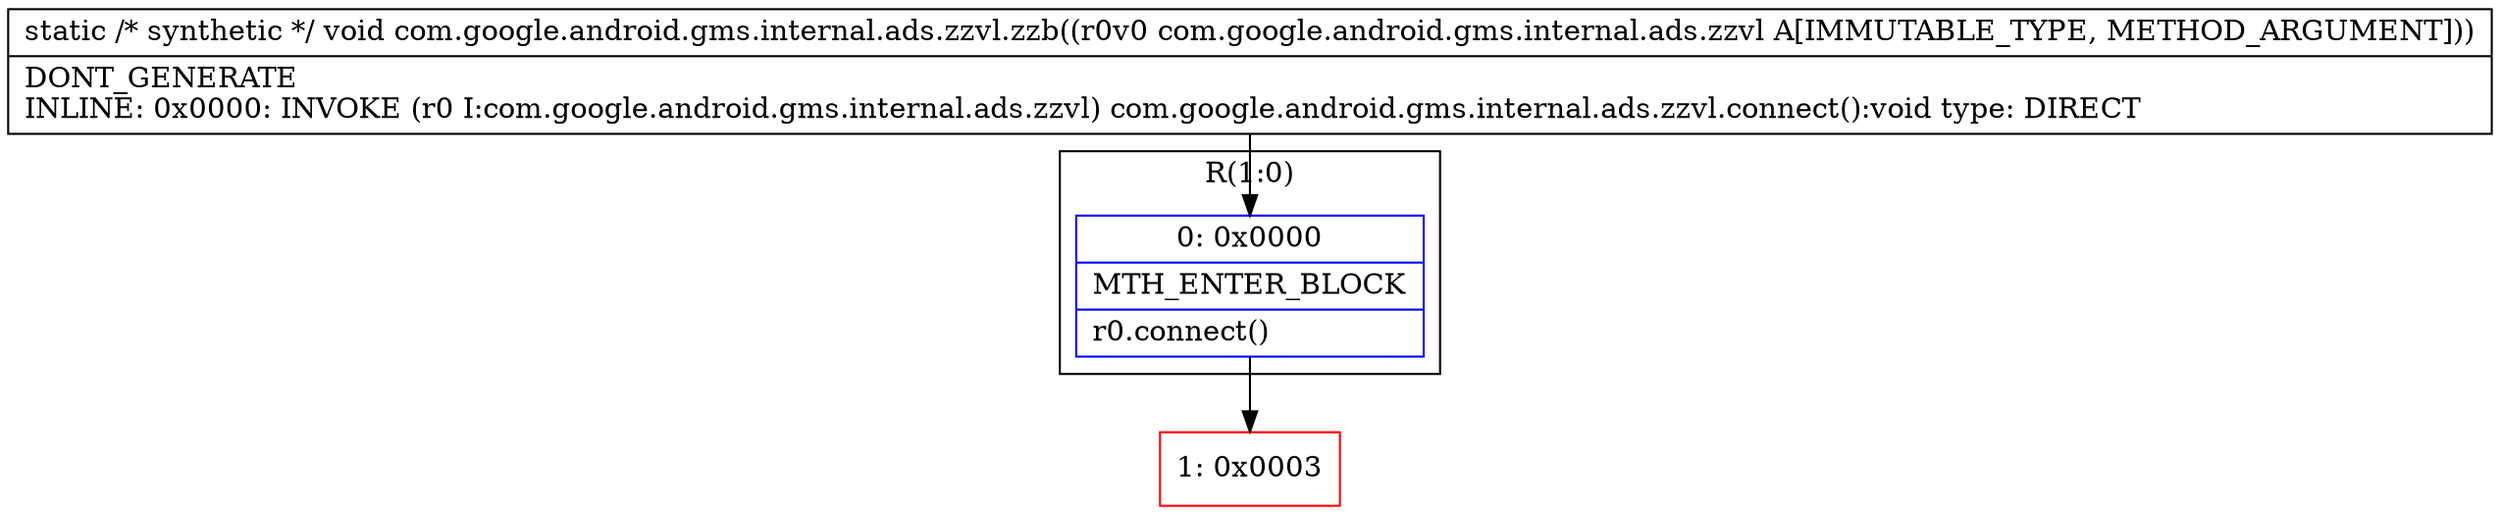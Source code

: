 digraph "CFG forcom.google.android.gms.internal.ads.zzvl.zzb(Lcom\/google\/android\/gms\/internal\/ads\/zzvl;)V" {
subgraph cluster_Region_1058177574 {
label = "R(1:0)";
node [shape=record,color=blue];
Node_0 [shape=record,label="{0\:\ 0x0000|MTH_ENTER_BLOCK\l|r0.connect()\l}"];
}
Node_1 [shape=record,color=red,label="{1\:\ 0x0003}"];
MethodNode[shape=record,label="{static \/* synthetic *\/ void com.google.android.gms.internal.ads.zzvl.zzb((r0v0 com.google.android.gms.internal.ads.zzvl A[IMMUTABLE_TYPE, METHOD_ARGUMENT]))  | DONT_GENERATE\lINLINE: 0x0000: INVOKE  (r0 I:com.google.android.gms.internal.ads.zzvl) com.google.android.gms.internal.ads.zzvl.connect():void type: DIRECT\l}"];
MethodNode -> Node_0;
Node_0 -> Node_1;
}

